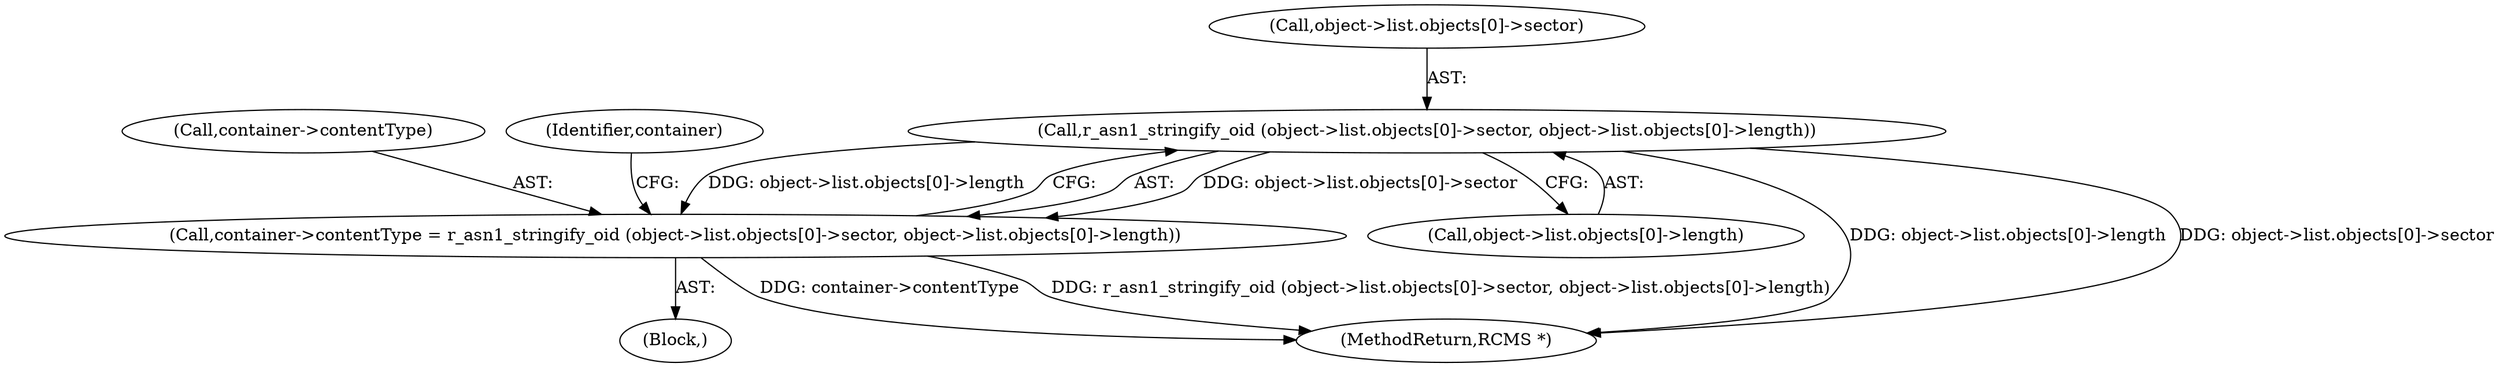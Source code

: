 digraph "0_radare2_7ab66cca5bbdf6cb2d69339ef4f513d95e532dbf@array" {
"1000175" [label="(Call,r_asn1_stringify_oid (object->list.objects[0]->sector, object->list.objects[0]->length))"];
"1000171" [label="(Call,container->contentType = r_asn1_stringify_oid (object->list.objects[0]->sector, object->list.objects[0]->length))"];
"1000172" [label="(Call,container->contentType)"];
"1000185" [label="(Call,object->list.objects[0]->length)"];
"1000176" [label="(Call,object->list.objects[0]->sector)"];
"1000171" [label="(Call,container->contentType = r_asn1_stringify_oid (object->list.objects[0]->sector, object->list.objects[0]->length))"];
"1000197" [label="(Identifier,container)"];
"1000175" [label="(Call,r_asn1_stringify_oid (object->list.objects[0]->sector, object->list.objects[0]->length))"];
"1000216" [label="(MethodReturn,RCMS *)"];
"1000103" [label="(Block,)"];
"1000175" -> "1000171"  [label="AST: "];
"1000175" -> "1000185"  [label="CFG: "];
"1000176" -> "1000175"  [label="AST: "];
"1000185" -> "1000175"  [label="AST: "];
"1000171" -> "1000175"  [label="CFG: "];
"1000175" -> "1000216"  [label="DDG: object->list.objects[0]->length"];
"1000175" -> "1000216"  [label="DDG: object->list.objects[0]->sector"];
"1000175" -> "1000171"  [label="DDG: object->list.objects[0]->sector"];
"1000175" -> "1000171"  [label="DDG: object->list.objects[0]->length"];
"1000171" -> "1000103"  [label="AST: "];
"1000172" -> "1000171"  [label="AST: "];
"1000197" -> "1000171"  [label="CFG: "];
"1000171" -> "1000216"  [label="DDG: container->contentType"];
"1000171" -> "1000216"  [label="DDG: r_asn1_stringify_oid (object->list.objects[0]->sector, object->list.objects[0]->length)"];
}
